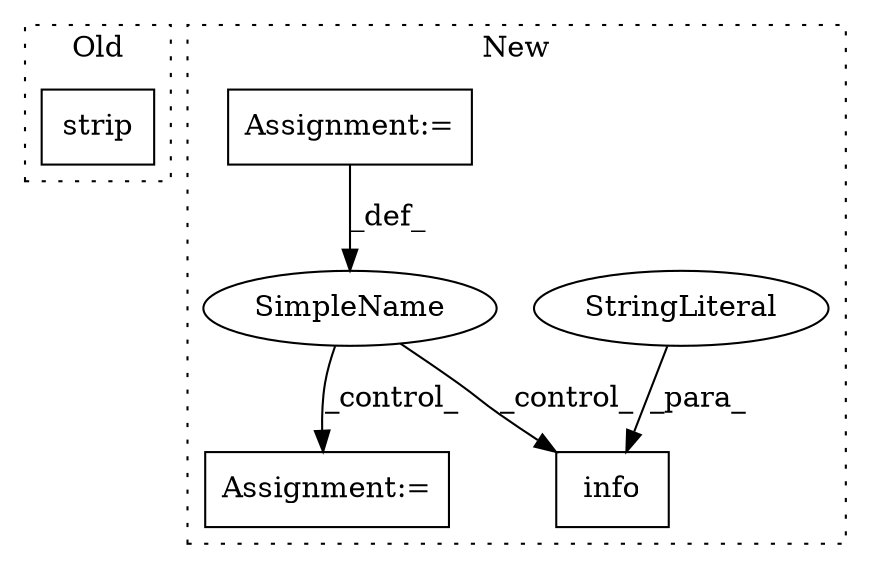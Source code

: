 digraph G {
subgraph cluster0 {
1 [label="strip" a="32" s="5993" l="7" shape="box"];
label = "Old";
style="dotted";
}
subgraph cluster1 {
2 [label="info" a="32" s="8127,8148" l="5,1" shape="box"];
3 [label="StringLiteral" a="45" s="8132" l="16" shape="ellipse"];
4 [label="Assignment:=" a="7" s="7434" l="11" shape="box"];
5 [label="Assignment:=" a="7" s="8302" l="1" shape="box"];
6 [label="SimpleName" a="42" s="7897" l="14" shape="ellipse"];
label = "New";
style="dotted";
}
3 -> 2 [label="_para_"];
4 -> 6 [label="_def_"];
6 -> 5 [label="_control_"];
6 -> 2 [label="_control_"];
}